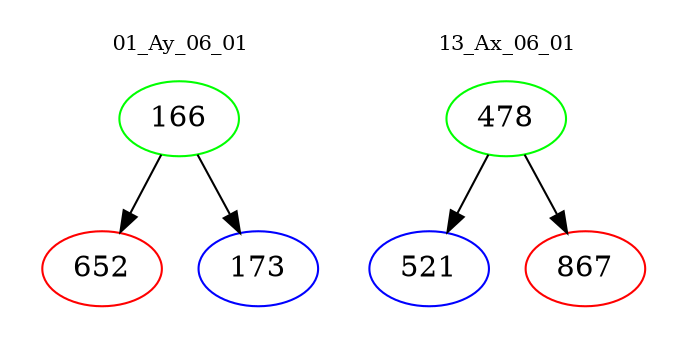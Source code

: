 digraph{
subgraph cluster_0 {
color = white
label = "01_Ay_06_01";
fontsize=10;
T0_166 [label="166", color="green"]
T0_166 -> T0_652 [color="black"]
T0_652 [label="652", color="red"]
T0_166 -> T0_173 [color="black"]
T0_173 [label="173", color="blue"]
}
subgraph cluster_1 {
color = white
label = "13_Ax_06_01";
fontsize=10;
T1_478 [label="478", color="green"]
T1_478 -> T1_521 [color="black"]
T1_521 [label="521", color="blue"]
T1_478 -> T1_867 [color="black"]
T1_867 [label="867", color="red"]
}
}
